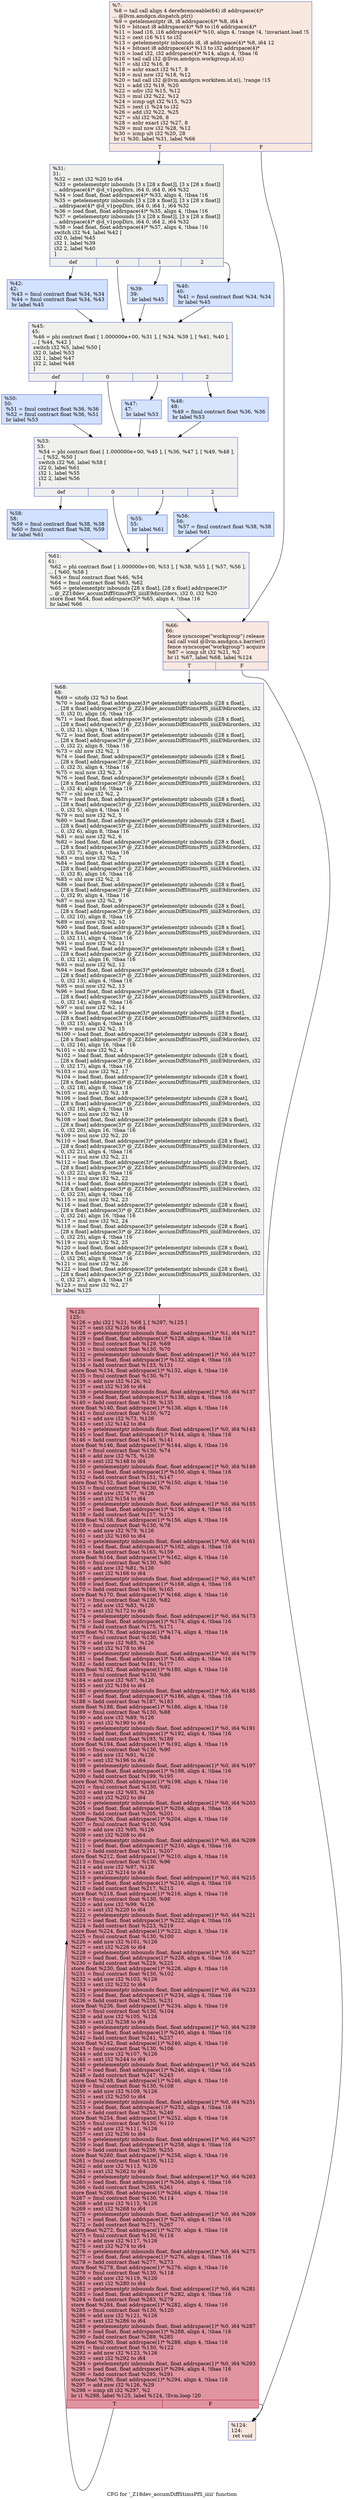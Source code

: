 digraph "CFG for '_Z18dev_accumDiffStimsPfS_iiiii' function" {
	label="CFG for '_Z18dev_accumDiffStimsPfS_iiiii' function";

	Node0x4c0e000 [shape=record,color="#3d50c3ff", style=filled, fillcolor="#f1ccb870",label="{%7:\l  %8 = tail call align 4 dereferenceable(64) i8 addrspace(4)*\l... @llvm.amdgcn.dispatch.ptr()\l  %9 = getelementptr i8, i8 addrspace(4)* %8, i64 4\l  %10 = bitcast i8 addrspace(4)* %9 to i16 addrspace(4)*\l  %11 = load i16, i16 addrspace(4)* %10, align 4, !range !4, !invariant.load !5\l  %12 = zext i16 %11 to i32\l  %13 = getelementptr inbounds i8, i8 addrspace(4)* %8, i64 12\l  %14 = bitcast i8 addrspace(4)* %13 to i32 addrspace(4)*\l  %15 = load i32, i32 addrspace(4)* %14, align 4, !tbaa !6\l  %16 = tail call i32 @llvm.amdgcn.workgroup.id.x()\l  %17 = shl i32 %16, 8\l  %18 = ashr exact i32 %17, 8\l  %19 = mul nsw i32 %18, %12\l  %20 = tail call i32 @llvm.amdgcn.workitem.id.x(), !range !15\l  %21 = add i32 %19, %20\l  %22 = udiv i32 %15, %12\l  %23 = mul i32 %22, %12\l  %24 = icmp ugt i32 %15, %23\l  %25 = zext i1 %24 to i32\l  %26 = add i32 %22, %25\l  %27 = shl i32 %26, 8\l  %28 = ashr exact i32 %27, 8\l  %29 = mul nsw i32 %28, %12\l  %30 = icmp ult i32 %20, 28\l  br i1 %30, label %31, label %66\l|{<s0>T|<s1>F}}"];
	Node0x4c0e000:s0 -> Node0x4c10200;
	Node0x4c0e000:s1 -> Node0x4c10290;
	Node0x4c10200 [shape=record,color="#3d50c3ff", style=filled, fillcolor="#dedcdb70",label="{%31:\l31:                                               \l  %32 = zext i32 %20 to i64\l  %33 = getelementptr inbounds [3 x [28 x float]], [3 x [28 x float]]\l... addrspace(4)* @d_v1popDirs, i64 0, i64 0, i64 %32\l  %34 = load float, float addrspace(4)* %33, align 4, !tbaa !16\l  %35 = getelementptr inbounds [3 x [28 x float]], [3 x [28 x float]]\l... addrspace(4)* @d_v1popDirs, i64 0, i64 1, i64 %32\l  %36 = load float, float addrspace(4)* %35, align 4, !tbaa !16\l  %37 = getelementptr inbounds [3 x [28 x float]], [3 x [28 x float]]\l... addrspace(4)* @d_v1popDirs, i64 0, i64 2, i64 %32\l  %38 = load float, float addrspace(4)* %37, align 4, !tbaa !16\l  switch i32 %4, label %42 [\l    i32 0, label %45\l    i32 1, label %39\l    i32 2, label %40\l  ]\l|{<s0>def|<s1>0|<s2>1|<s3>2}}"];
	Node0x4c10200:s0 -> Node0x4c11100;
	Node0x4c10200:s1 -> Node0x4c11190;
	Node0x4c10200:s2 -> Node0x4c11220;
	Node0x4c10200:s3 -> Node0x4c112e0;
	Node0x4c11220 [shape=record,color="#3d50c3ff", style=filled, fillcolor="#a1c0ff70",label="{%39:\l39:                                               \l  br label %45\l}"];
	Node0x4c11220 -> Node0x4c11190;
	Node0x4c112e0 [shape=record,color="#3d50c3ff", style=filled, fillcolor="#a1c0ff70",label="{%40:\l40:                                               \l  %41 = fmul contract float %34, %34\l  br label %45\l}"];
	Node0x4c112e0 -> Node0x4c11190;
	Node0x4c11100 [shape=record,color="#3d50c3ff", style=filled, fillcolor="#9abbff70",label="{%42:\l42:                                               \l  %43 = fmul contract float %34, %34\l  %44 = fmul contract float %34, %43\l  br label %45\l}"];
	Node0x4c11100 -> Node0x4c11190;
	Node0x4c11190 [shape=record,color="#3d50c3ff", style=filled, fillcolor="#dedcdb70",label="{%45:\l45:                                               \l  %46 = phi contract float [ 1.000000e+00, %31 ], [ %34, %39 ], [ %41, %40 ],\l... [ %44, %42 ]\l  switch i32 %5, label %50 [\l    i32 0, label %53\l    i32 1, label %47\l    i32 2, label %48\l  ]\l|{<s0>def|<s1>0|<s2>1|<s3>2}}"];
	Node0x4c11190:s0 -> Node0x4c118d0;
	Node0x4c11190:s1 -> Node0x4c11920;
	Node0x4c11190:s2 -> Node0x4c11970;
	Node0x4c11190:s3 -> Node0x4c119c0;
	Node0x4c11970 [shape=record,color="#3d50c3ff", style=filled, fillcolor="#a1c0ff70",label="{%47:\l47:                                               \l  br label %53\l}"];
	Node0x4c11970 -> Node0x4c11920;
	Node0x4c119c0 [shape=record,color="#3d50c3ff", style=filled, fillcolor="#a1c0ff70",label="{%48:\l48:                                               \l  %49 = fmul contract float %36, %36\l  br label %53\l}"];
	Node0x4c119c0 -> Node0x4c11920;
	Node0x4c118d0 [shape=record,color="#3d50c3ff", style=filled, fillcolor="#9abbff70",label="{%50:\l50:                                               \l  %51 = fmul contract float %36, %36\l  %52 = fmul contract float %36, %51\l  br label %53\l}"];
	Node0x4c118d0 -> Node0x4c11920;
	Node0x4c11920 [shape=record,color="#3d50c3ff", style=filled, fillcolor="#dedcdb70",label="{%53:\l53:                                               \l  %54 = phi contract float [ 1.000000e+00, %45 ], [ %36, %47 ], [ %49, %48 ],\l... [ %52, %50 ]\l  switch i32 %6, label %58 [\l    i32 0, label %61\l    i32 1, label %55\l    i32 2, label %56\l  ]\l|{<s0>def|<s1>0|<s2>1|<s3>2}}"];
	Node0x4c11920:s0 -> Node0x4c11f70;
	Node0x4c11920:s1 -> Node0x4c11fc0;
	Node0x4c11920:s2 -> Node0x4c12010;
	Node0x4c11920:s3 -> Node0x4c12060;
	Node0x4c12010 [shape=record,color="#3d50c3ff", style=filled, fillcolor="#a1c0ff70",label="{%55:\l55:                                               \l  br label %61\l}"];
	Node0x4c12010 -> Node0x4c11fc0;
	Node0x4c12060 [shape=record,color="#3d50c3ff", style=filled, fillcolor="#a1c0ff70",label="{%56:\l56:                                               \l  %57 = fmul contract float %38, %38\l  br label %61\l}"];
	Node0x4c12060 -> Node0x4c11fc0;
	Node0x4c11f70 [shape=record,color="#3d50c3ff", style=filled, fillcolor="#9abbff70",label="{%58:\l58:                                               \l  %59 = fmul contract float %38, %38\l  %60 = fmul contract float %38, %59\l  br label %61\l}"];
	Node0x4c11f70 -> Node0x4c11fc0;
	Node0x4c11fc0 [shape=record,color="#3d50c3ff", style=filled, fillcolor="#dedcdb70",label="{%61:\l61:                                               \l  %62 = phi contract float [ 1.000000e+00, %53 ], [ %38, %55 ], [ %57, %56 ],\l... [ %60, %58 ]\l  %63 = fmul contract float %46, %54\l  %64 = fmul contract float %63, %62\l  %65 = getelementptr inbounds [28 x float], [28 x float] addrspace(3)*\l... @_ZZ18dev_accumDiffStimsPfS_iiiiiE9dirorders, i32 0, i32 %20\l  store float %64, float addrspace(3)* %65, align 4, !tbaa !16\l  br label %66\l}"];
	Node0x4c11fc0 -> Node0x4c10290;
	Node0x4c10290 [shape=record,color="#3d50c3ff", style=filled, fillcolor="#f1ccb870",label="{%66:\l66:                                               \l  fence syncscope(\"workgroup\") release\l  tail call void @llvm.amdgcn.s.barrier()\l  fence syncscope(\"workgroup\") acquire\l  %67 = icmp slt i32 %21, %2\l  br i1 %67, label %68, label %124\l|{<s0>T|<s1>F}}"];
	Node0x4c10290:s0 -> Node0x4c12df0;
	Node0x4c10290:s1 -> Node0x4c12e40;
	Node0x4c12df0 [shape=record,color="#3d50c3ff", style=filled, fillcolor="#dedcdb70",label="{%68:\l68:                                               \l  %69 = sitofp i32 %3 to float\l  %70 = load float, float addrspace(3)* getelementptr inbounds ([28 x float],\l... [28 x float] addrspace(3)* @_ZZ18dev_accumDiffStimsPfS_iiiiiE9dirorders, i32\l... 0, i32 0), align 16, !tbaa !16\l  %71 = load float, float addrspace(3)* getelementptr inbounds ([28 x float],\l... [28 x float] addrspace(3)* @_ZZ18dev_accumDiffStimsPfS_iiiiiE9dirorders, i32\l... 0, i32 1), align 4, !tbaa !16\l  %72 = load float, float addrspace(3)* getelementptr inbounds ([28 x float],\l... [28 x float] addrspace(3)* @_ZZ18dev_accumDiffStimsPfS_iiiiiE9dirorders, i32\l... 0, i32 2), align 8, !tbaa !16\l  %73 = shl nsw i32 %2, 1\l  %74 = load float, float addrspace(3)* getelementptr inbounds ([28 x float],\l... [28 x float] addrspace(3)* @_ZZ18dev_accumDiffStimsPfS_iiiiiE9dirorders, i32\l... 0, i32 3), align 4, !tbaa !16\l  %75 = mul nsw i32 %2, 3\l  %76 = load float, float addrspace(3)* getelementptr inbounds ([28 x float],\l... [28 x float] addrspace(3)* @_ZZ18dev_accumDiffStimsPfS_iiiiiE9dirorders, i32\l... 0, i32 4), align 16, !tbaa !16\l  %77 = shl nsw i32 %2, 2\l  %78 = load float, float addrspace(3)* getelementptr inbounds ([28 x float],\l... [28 x float] addrspace(3)* @_ZZ18dev_accumDiffStimsPfS_iiiiiE9dirorders, i32\l... 0, i32 5), align 4, !tbaa !16\l  %79 = mul nsw i32 %2, 5\l  %80 = load float, float addrspace(3)* getelementptr inbounds ([28 x float],\l... [28 x float] addrspace(3)* @_ZZ18dev_accumDiffStimsPfS_iiiiiE9dirorders, i32\l... 0, i32 6), align 8, !tbaa !16\l  %81 = mul nsw i32 %2, 6\l  %82 = load float, float addrspace(3)* getelementptr inbounds ([28 x float],\l... [28 x float] addrspace(3)* @_ZZ18dev_accumDiffStimsPfS_iiiiiE9dirorders, i32\l... 0, i32 7), align 4, !tbaa !16\l  %83 = mul nsw i32 %2, 7\l  %84 = load float, float addrspace(3)* getelementptr inbounds ([28 x float],\l... [28 x float] addrspace(3)* @_ZZ18dev_accumDiffStimsPfS_iiiiiE9dirorders, i32\l... 0, i32 8), align 16, !tbaa !16\l  %85 = shl nsw i32 %2, 3\l  %86 = load float, float addrspace(3)* getelementptr inbounds ([28 x float],\l... [28 x float] addrspace(3)* @_ZZ18dev_accumDiffStimsPfS_iiiiiE9dirorders, i32\l... 0, i32 9), align 4, !tbaa !16\l  %87 = mul nsw i32 %2, 9\l  %88 = load float, float addrspace(3)* getelementptr inbounds ([28 x float],\l... [28 x float] addrspace(3)* @_ZZ18dev_accumDiffStimsPfS_iiiiiE9dirorders, i32\l... 0, i32 10), align 8, !tbaa !16\l  %89 = mul nsw i32 %2, 10\l  %90 = load float, float addrspace(3)* getelementptr inbounds ([28 x float],\l... [28 x float] addrspace(3)* @_ZZ18dev_accumDiffStimsPfS_iiiiiE9dirorders, i32\l... 0, i32 11), align 4, !tbaa !16\l  %91 = mul nsw i32 %2, 11\l  %92 = load float, float addrspace(3)* getelementptr inbounds ([28 x float],\l... [28 x float] addrspace(3)* @_ZZ18dev_accumDiffStimsPfS_iiiiiE9dirorders, i32\l... 0, i32 12), align 16, !tbaa !16\l  %93 = mul nsw i32 %2, 12\l  %94 = load float, float addrspace(3)* getelementptr inbounds ([28 x float],\l... [28 x float] addrspace(3)* @_ZZ18dev_accumDiffStimsPfS_iiiiiE9dirorders, i32\l... 0, i32 13), align 4, !tbaa !16\l  %95 = mul nsw i32 %2, 13\l  %96 = load float, float addrspace(3)* getelementptr inbounds ([28 x float],\l... [28 x float] addrspace(3)* @_ZZ18dev_accumDiffStimsPfS_iiiiiE9dirorders, i32\l... 0, i32 14), align 8, !tbaa !16\l  %97 = mul nsw i32 %2, 14\l  %98 = load float, float addrspace(3)* getelementptr inbounds ([28 x float],\l... [28 x float] addrspace(3)* @_ZZ18dev_accumDiffStimsPfS_iiiiiE9dirorders, i32\l... 0, i32 15), align 4, !tbaa !16\l  %99 = mul nsw i32 %2, 15\l  %100 = load float, float addrspace(3)* getelementptr inbounds ([28 x float],\l... [28 x float] addrspace(3)* @_ZZ18dev_accumDiffStimsPfS_iiiiiE9dirorders, i32\l... 0, i32 16), align 16, !tbaa !16\l  %101 = shl nsw i32 %2, 4\l  %102 = load float, float addrspace(3)* getelementptr inbounds ([28 x float],\l... [28 x float] addrspace(3)* @_ZZ18dev_accumDiffStimsPfS_iiiiiE9dirorders, i32\l... 0, i32 17), align 4, !tbaa !16\l  %103 = mul nsw i32 %2, 17\l  %104 = load float, float addrspace(3)* getelementptr inbounds ([28 x float],\l... [28 x float] addrspace(3)* @_ZZ18dev_accumDiffStimsPfS_iiiiiE9dirorders, i32\l... 0, i32 18), align 8, !tbaa !16\l  %105 = mul nsw i32 %2, 18\l  %106 = load float, float addrspace(3)* getelementptr inbounds ([28 x float],\l... [28 x float] addrspace(3)* @_ZZ18dev_accumDiffStimsPfS_iiiiiE9dirorders, i32\l... 0, i32 19), align 4, !tbaa !16\l  %107 = mul nsw i32 %2, 19\l  %108 = load float, float addrspace(3)* getelementptr inbounds ([28 x float],\l... [28 x float] addrspace(3)* @_ZZ18dev_accumDiffStimsPfS_iiiiiE9dirorders, i32\l... 0, i32 20), align 16, !tbaa !16\l  %109 = mul nsw i32 %2, 20\l  %110 = load float, float addrspace(3)* getelementptr inbounds ([28 x float],\l... [28 x float] addrspace(3)* @_ZZ18dev_accumDiffStimsPfS_iiiiiE9dirorders, i32\l... 0, i32 21), align 4, !tbaa !16\l  %111 = mul nsw i32 %2, 21\l  %112 = load float, float addrspace(3)* getelementptr inbounds ([28 x float],\l... [28 x float] addrspace(3)* @_ZZ18dev_accumDiffStimsPfS_iiiiiE9dirorders, i32\l... 0, i32 22), align 8, !tbaa !16\l  %113 = mul nsw i32 %2, 22\l  %114 = load float, float addrspace(3)* getelementptr inbounds ([28 x float],\l... [28 x float] addrspace(3)* @_ZZ18dev_accumDiffStimsPfS_iiiiiE9dirorders, i32\l... 0, i32 23), align 4, !tbaa !16\l  %115 = mul nsw i32 %2, 23\l  %116 = load float, float addrspace(3)* getelementptr inbounds ([28 x float],\l... [28 x float] addrspace(3)* @_ZZ18dev_accumDiffStimsPfS_iiiiiE9dirorders, i32\l... 0, i32 24), align 16, !tbaa !16\l  %117 = mul nsw i32 %2, 24\l  %118 = load float, float addrspace(3)* getelementptr inbounds ([28 x float],\l... [28 x float] addrspace(3)* @_ZZ18dev_accumDiffStimsPfS_iiiiiE9dirorders, i32\l... 0, i32 25), align 4, !tbaa !16\l  %119 = mul nsw i32 %2, 25\l  %120 = load float, float addrspace(3)* getelementptr inbounds ([28 x float],\l... [28 x float] addrspace(3)* @_ZZ18dev_accumDiffStimsPfS_iiiiiE9dirorders, i32\l... 0, i32 26), align 8, !tbaa !16\l  %121 = mul nsw i32 %2, 26\l  %122 = load float, float addrspace(3)* getelementptr inbounds ([28 x float],\l... [28 x float] addrspace(3)* @_ZZ18dev_accumDiffStimsPfS_iiiiiE9dirorders, i32\l... 0, i32 27), align 4, !tbaa !16\l  %123 = mul nsw i32 %2, 27\l  br label %125\l}"];
	Node0x4c12df0 -> Node0x4c13000;
	Node0x4c12e40 [shape=record,color="#3d50c3ff", style=filled, fillcolor="#f1ccb870",label="{%124:\l124:                                              \l  ret void\l}"];
	Node0x4c13000 [shape=record,color="#b70d28ff", style=filled, fillcolor="#b70d2870",label="{%125:\l125:                                              \l  %126 = phi i32 [ %21, %68 ], [ %297, %125 ]\l  %127 = sext i32 %126 to i64\l  %128 = getelementptr inbounds float, float addrspace(1)* %1, i64 %127\l  %129 = load float, float addrspace(1)* %128, align 4, !tbaa !16\l  %130 = fmul contract float %129, %69\l  %131 = fmul contract float %130, %70\l  %132 = getelementptr inbounds float, float addrspace(1)* %0, i64 %127\l  %133 = load float, float addrspace(1)* %132, align 4, !tbaa !16\l  %134 = fadd contract float %133, %131\l  store float %134, float addrspace(1)* %132, align 4, !tbaa !16\l  %135 = fmul contract float %130, %71\l  %136 = add nsw i32 %126, %2\l  %137 = sext i32 %136 to i64\l  %138 = getelementptr inbounds float, float addrspace(1)* %0, i64 %137\l  %139 = load float, float addrspace(1)* %138, align 4, !tbaa !16\l  %140 = fadd contract float %139, %135\l  store float %140, float addrspace(1)* %138, align 4, !tbaa !16\l  %141 = fmul contract float %130, %72\l  %142 = add nsw i32 %73, %126\l  %143 = sext i32 %142 to i64\l  %144 = getelementptr inbounds float, float addrspace(1)* %0, i64 %143\l  %145 = load float, float addrspace(1)* %144, align 4, !tbaa !16\l  %146 = fadd contract float %145, %141\l  store float %146, float addrspace(1)* %144, align 4, !tbaa !16\l  %147 = fmul contract float %130, %74\l  %148 = add nsw i32 %75, %126\l  %149 = sext i32 %148 to i64\l  %150 = getelementptr inbounds float, float addrspace(1)* %0, i64 %149\l  %151 = load float, float addrspace(1)* %150, align 4, !tbaa !16\l  %152 = fadd contract float %151, %147\l  store float %152, float addrspace(1)* %150, align 4, !tbaa !16\l  %153 = fmul contract float %130, %76\l  %154 = add nsw i32 %77, %126\l  %155 = sext i32 %154 to i64\l  %156 = getelementptr inbounds float, float addrspace(1)* %0, i64 %155\l  %157 = load float, float addrspace(1)* %156, align 4, !tbaa !16\l  %158 = fadd contract float %157, %153\l  store float %158, float addrspace(1)* %156, align 4, !tbaa !16\l  %159 = fmul contract float %130, %78\l  %160 = add nsw i32 %79, %126\l  %161 = sext i32 %160 to i64\l  %162 = getelementptr inbounds float, float addrspace(1)* %0, i64 %161\l  %163 = load float, float addrspace(1)* %162, align 4, !tbaa !16\l  %164 = fadd contract float %163, %159\l  store float %164, float addrspace(1)* %162, align 4, !tbaa !16\l  %165 = fmul contract float %130, %80\l  %166 = add nsw i32 %81, %126\l  %167 = sext i32 %166 to i64\l  %168 = getelementptr inbounds float, float addrspace(1)* %0, i64 %167\l  %169 = load float, float addrspace(1)* %168, align 4, !tbaa !16\l  %170 = fadd contract float %169, %165\l  store float %170, float addrspace(1)* %168, align 4, !tbaa !16\l  %171 = fmul contract float %130, %82\l  %172 = add nsw i32 %83, %126\l  %173 = sext i32 %172 to i64\l  %174 = getelementptr inbounds float, float addrspace(1)* %0, i64 %173\l  %175 = load float, float addrspace(1)* %174, align 4, !tbaa !16\l  %176 = fadd contract float %175, %171\l  store float %176, float addrspace(1)* %174, align 4, !tbaa !16\l  %177 = fmul contract float %130, %84\l  %178 = add nsw i32 %85, %126\l  %179 = sext i32 %178 to i64\l  %180 = getelementptr inbounds float, float addrspace(1)* %0, i64 %179\l  %181 = load float, float addrspace(1)* %180, align 4, !tbaa !16\l  %182 = fadd contract float %181, %177\l  store float %182, float addrspace(1)* %180, align 4, !tbaa !16\l  %183 = fmul contract float %130, %86\l  %184 = add nsw i32 %87, %126\l  %185 = sext i32 %184 to i64\l  %186 = getelementptr inbounds float, float addrspace(1)* %0, i64 %185\l  %187 = load float, float addrspace(1)* %186, align 4, !tbaa !16\l  %188 = fadd contract float %187, %183\l  store float %188, float addrspace(1)* %186, align 4, !tbaa !16\l  %189 = fmul contract float %130, %88\l  %190 = add nsw i32 %89, %126\l  %191 = sext i32 %190 to i64\l  %192 = getelementptr inbounds float, float addrspace(1)* %0, i64 %191\l  %193 = load float, float addrspace(1)* %192, align 4, !tbaa !16\l  %194 = fadd contract float %193, %189\l  store float %194, float addrspace(1)* %192, align 4, !tbaa !16\l  %195 = fmul contract float %130, %90\l  %196 = add nsw i32 %91, %126\l  %197 = sext i32 %196 to i64\l  %198 = getelementptr inbounds float, float addrspace(1)* %0, i64 %197\l  %199 = load float, float addrspace(1)* %198, align 4, !tbaa !16\l  %200 = fadd contract float %199, %195\l  store float %200, float addrspace(1)* %198, align 4, !tbaa !16\l  %201 = fmul contract float %130, %92\l  %202 = add nsw i32 %93, %126\l  %203 = sext i32 %202 to i64\l  %204 = getelementptr inbounds float, float addrspace(1)* %0, i64 %203\l  %205 = load float, float addrspace(1)* %204, align 4, !tbaa !16\l  %206 = fadd contract float %205, %201\l  store float %206, float addrspace(1)* %204, align 4, !tbaa !16\l  %207 = fmul contract float %130, %94\l  %208 = add nsw i32 %95, %126\l  %209 = sext i32 %208 to i64\l  %210 = getelementptr inbounds float, float addrspace(1)* %0, i64 %209\l  %211 = load float, float addrspace(1)* %210, align 4, !tbaa !16\l  %212 = fadd contract float %211, %207\l  store float %212, float addrspace(1)* %210, align 4, !tbaa !16\l  %213 = fmul contract float %130, %96\l  %214 = add nsw i32 %97, %126\l  %215 = sext i32 %214 to i64\l  %216 = getelementptr inbounds float, float addrspace(1)* %0, i64 %215\l  %217 = load float, float addrspace(1)* %216, align 4, !tbaa !16\l  %218 = fadd contract float %217, %213\l  store float %218, float addrspace(1)* %216, align 4, !tbaa !16\l  %219 = fmul contract float %130, %98\l  %220 = add nsw i32 %99, %126\l  %221 = sext i32 %220 to i64\l  %222 = getelementptr inbounds float, float addrspace(1)* %0, i64 %221\l  %223 = load float, float addrspace(1)* %222, align 4, !tbaa !16\l  %224 = fadd contract float %223, %219\l  store float %224, float addrspace(1)* %222, align 4, !tbaa !16\l  %225 = fmul contract float %130, %100\l  %226 = add nsw i32 %101, %126\l  %227 = sext i32 %226 to i64\l  %228 = getelementptr inbounds float, float addrspace(1)* %0, i64 %227\l  %229 = load float, float addrspace(1)* %228, align 4, !tbaa !16\l  %230 = fadd contract float %229, %225\l  store float %230, float addrspace(1)* %228, align 4, !tbaa !16\l  %231 = fmul contract float %130, %102\l  %232 = add nsw i32 %103, %126\l  %233 = sext i32 %232 to i64\l  %234 = getelementptr inbounds float, float addrspace(1)* %0, i64 %233\l  %235 = load float, float addrspace(1)* %234, align 4, !tbaa !16\l  %236 = fadd contract float %235, %231\l  store float %236, float addrspace(1)* %234, align 4, !tbaa !16\l  %237 = fmul contract float %130, %104\l  %238 = add nsw i32 %105, %126\l  %239 = sext i32 %238 to i64\l  %240 = getelementptr inbounds float, float addrspace(1)* %0, i64 %239\l  %241 = load float, float addrspace(1)* %240, align 4, !tbaa !16\l  %242 = fadd contract float %241, %237\l  store float %242, float addrspace(1)* %240, align 4, !tbaa !16\l  %243 = fmul contract float %130, %106\l  %244 = add nsw i32 %107, %126\l  %245 = sext i32 %244 to i64\l  %246 = getelementptr inbounds float, float addrspace(1)* %0, i64 %245\l  %247 = load float, float addrspace(1)* %246, align 4, !tbaa !16\l  %248 = fadd contract float %247, %243\l  store float %248, float addrspace(1)* %246, align 4, !tbaa !16\l  %249 = fmul contract float %130, %108\l  %250 = add nsw i32 %109, %126\l  %251 = sext i32 %250 to i64\l  %252 = getelementptr inbounds float, float addrspace(1)* %0, i64 %251\l  %253 = load float, float addrspace(1)* %252, align 4, !tbaa !16\l  %254 = fadd contract float %253, %249\l  store float %254, float addrspace(1)* %252, align 4, !tbaa !16\l  %255 = fmul contract float %130, %110\l  %256 = add nsw i32 %111, %126\l  %257 = sext i32 %256 to i64\l  %258 = getelementptr inbounds float, float addrspace(1)* %0, i64 %257\l  %259 = load float, float addrspace(1)* %258, align 4, !tbaa !16\l  %260 = fadd contract float %259, %255\l  store float %260, float addrspace(1)* %258, align 4, !tbaa !16\l  %261 = fmul contract float %130, %112\l  %262 = add nsw i32 %113, %126\l  %263 = sext i32 %262 to i64\l  %264 = getelementptr inbounds float, float addrspace(1)* %0, i64 %263\l  %265 = load float, float addrspace(1)* %264, align 4, !tbaa !16\l  %266 = fadd contract float %265, %261\l  store float %266, float addrspace(1)* %264, align 4, !tbaa !16\l  %267 = fmul contract float %130, %114\l  %268 = add nsw i32 %115, %126\l  %269 = sext i32 %268 to i64\l  %270 = getelementptr inbounds float, float addrspace(1)* %0, i64 %269\l  %271 = load float, float addrspace(1)* %270, align 4, !tbaa !16\l  %272 = fadd contract float %271, %267\l  store float %272, float addrspace(1)* %270, align 4, !tbaa !16\l  %273 = fmul contract float %130, %116\l  %274 = add nsw i32 %117, %126\l  %275 = sext i32 %274 to i64\l  %276 = getelementptr inbounds float, float addrspace(1)* %0, i64 %275\l  %277 = load float, float addrspace(1)* %276, align 4, !tbaa !16\l  %278 = fadd contract float %277, %273\l  store float %278, float addrspace(1)* %276, align 4, !tbaa !16\l  %279 = fmul contract float %130, %118\l  %280 = add nsw i32 %119, %126\l  %281 = sext i32 %280 to i64\l  %282 = getelementptr inbounds float, float addrspace(1)* %0, i64 %281\l  %283 = load float, float addrspace(1)* %282, align 4, !tbaa !16\l  %284 = fadd contract float %283, %279\l  store float %284, float addrspace(1)* %282, align 4, !tbaa !16\l  %285 = fmul contract float %130, %120\l  %286 = add nsw i32 %121, %126\l  %287 = sext i32 %286 to i64\l  %288 = getelementptr inbounds float, float addrspace(1)* %0, i64 %287\l  %289 = load float, float addrspace(1)* %288, align 4, !tbaa !16\l  %290 = fadd contract float %289, %285\l  store float %290, float addrspace(1)* %288, align 4, !tbaa !16\l  %291 = fmul contract float %130, %122\l  %292 = add nsw i32 %123, %126\l  %293 = sext i32 %292 to i64\l  %294 = getelementptr inbounds float, float addrspace(1)* %0, i64 %293\l  %295 = load float, float addrspace(1)* %294, align 4, !tbaa !16\l  %296 = fadd contract float %295, %291\l  store float %296, float addrspace(1)* %294, align 4, !tbaa !16\l  %297 = add nsw i32 %126, %29\l  %298 = icmp slt i32 %297, %2\l  br i1 %298, label %125, label %124, !llvm.loop !20\l|{<s0>T|<s1>F}}"];
	Node0x4c13000:s0 -> Node0x4c13000;
	Node0x4c13000:s1 -> Node0x4c12e40;
}
